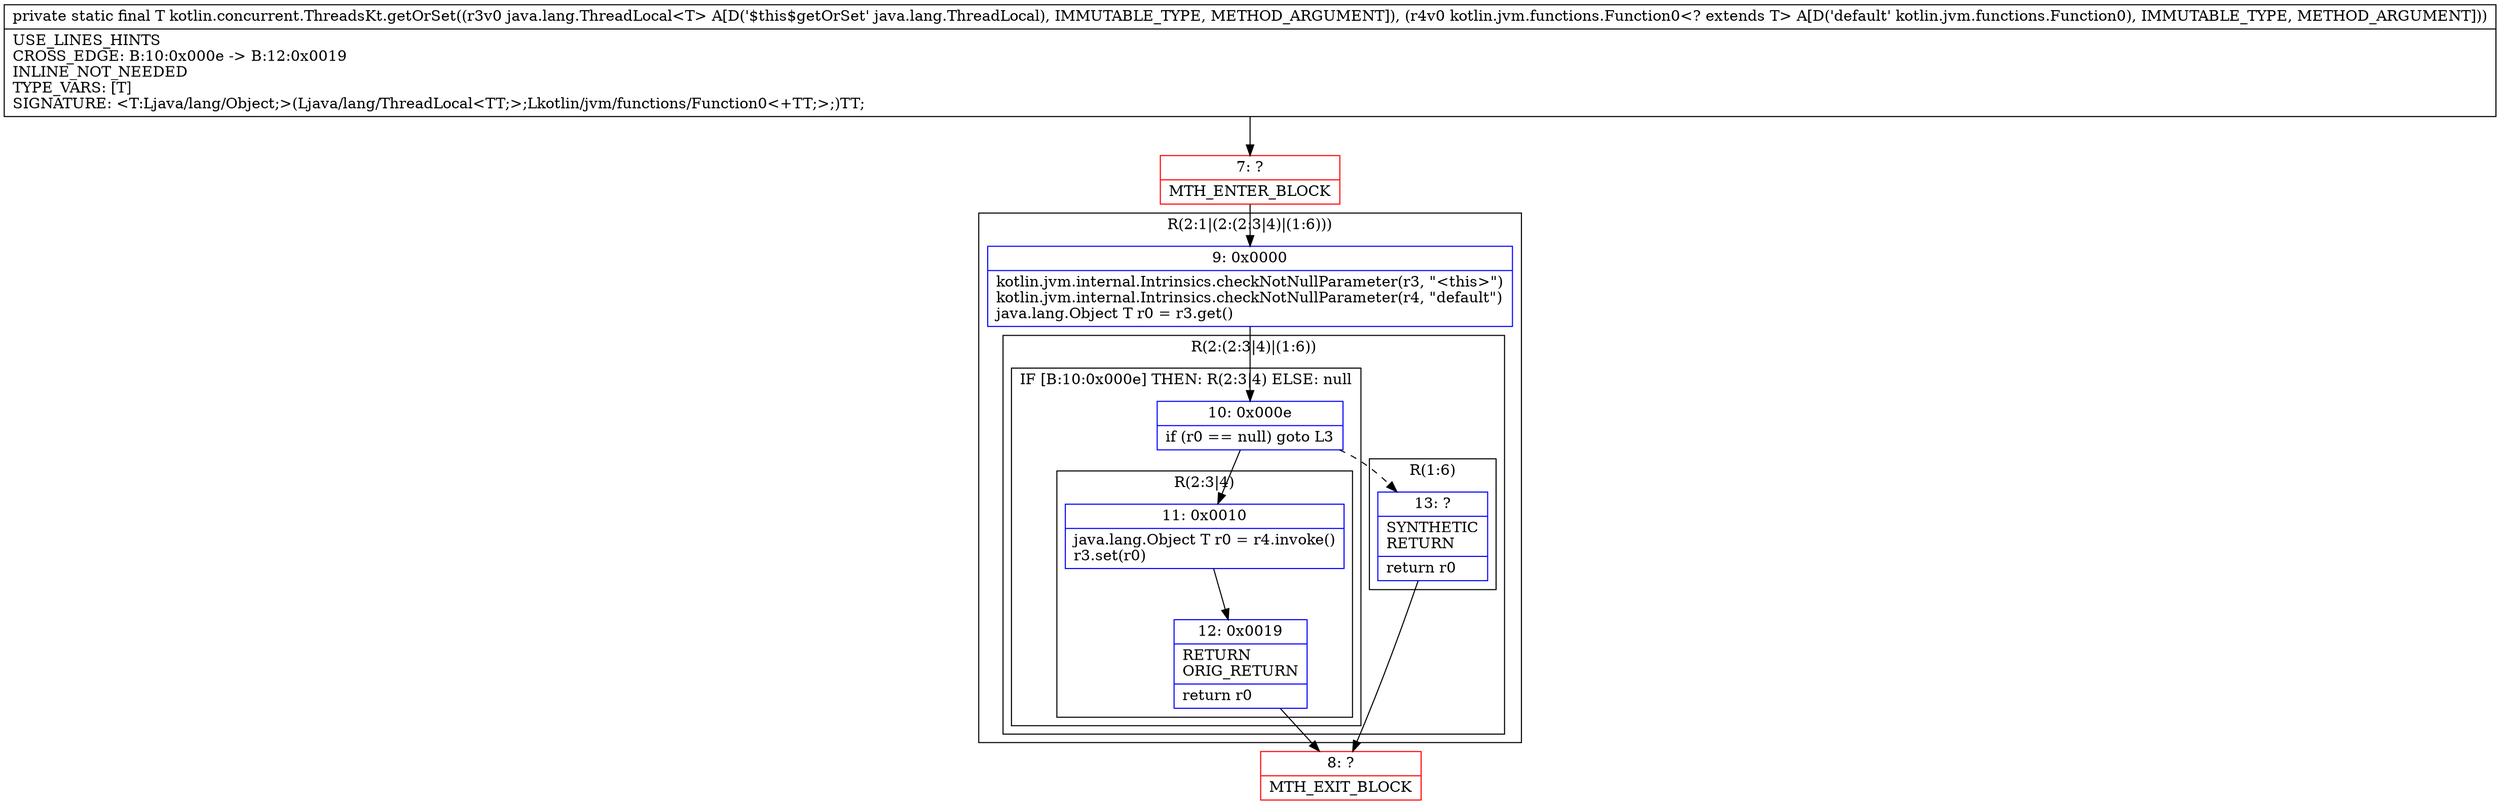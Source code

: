 digraph "CFG forkotlin.concurrent.ThreadsKt.getOrSet(Ljava\/lang\/ThreadLocal;Lkotlin\/jvm\/functions\/Function0;)Ljava\/lang\/Object;" {
subgraph cluster_Region_500794155 {
label = "R(2:1|(2:(2:3|4)|(1:6)))";
node [shape=record,color=blue];
Node_9 [shape=record,label="{9\:\ 0x0000|kotlin.jvm.internal.Intrinsics.checkNotNullParameter(r3, \"\<this\>\")\lkotlin.jvm.internal.Intrinsics.checkNotNullParameter(r4, \"default\")\ljava.lang.Object T r0 = r3.get()\l}"];
subgraph cluster_Region_1252292088 {
label = "R(2:(2:3|4)|(1:6))";
node [shape=record,color=blue];
subgraph cluster_IfRegion_874966158 {
label = "IF [B:10:0x000e] THEN: R(2:3|4) ELSE: null";
node [shape=record,color=blue];
Node_10 [shape=record,label="{10\:\ 0x000e|if (r0 == null) goto L3\l}"];
subgraph cluster_Region_891271523 {
label = "R(2:3|4)";
node [shape=record,color=blue];
Node_11 [shape=record,label="{11\:\ 0x0010|java.lang.Object T r0 = r4.invoke()\lr3.set(r0)\l}"];
Node_12 [shape=record,label="{12\:\ 0x0019|RETURN\lORIG_RETURN\l|return r0\l}"];
}
}
subgraph cluster_Region_337328216 {
label = "R(1:6)";
node [shape=record,color=blue];
Node_13 [shape=record,label="{13\:\ ?|SYNTHETIC\lRETURN\l|return r0\l}"];
}
}
}
Node_7 [shape=record,color=red,label="{7\:\ ?|MTH_ENTER_BLOCK\l}"];
Node_8 [shape=record,color=red,label="{8\:\ ?|MTH_EXIT_BLOCK\l}"];
MethodNode[shape=record,label="{private static final T kotlin.concurrent.ThreadsKt.getOrSet((r3v0 java.lang.ThreadLocal\<T\> A[D('$this$getOrSet' java.lang.ThreadLocal), IMMUTABLE_TYPE, METHOD_ARGUMENT]), (r4v0 kotlin.jvm.functions.Function0\<? extends T\> A[D('default' kotlin.jvm.functions.Function0), IMMUTABLE_TYPE, METHOD_ARGUMENT]))  | USE_LINES_HINTS\lCROSS_EDGE: B:10:0x000e \-\> B:12:0x0019\lINLINE_NOT_NEEDED\lTYPE_VARS: [T]\lSIGNATURE: \<T:Ljava\/lang\/Object;\>(Ljava\/lang\/ThreadLocal\<TT;\>;Lkotlin\/jvm\/functions\/Function0\<+TT;\>;)TT;\l}"];
MethodNode -> Node_7;Node_9 -> Node_10;
Node_10 -> Node_11;
Node_10 -> Node_13[style=dashed];
Node_11 -> Node_12;
Node_12 -> Node_8;
Node_13 -> Node_8;
Node_7 -> Node_9;
}

